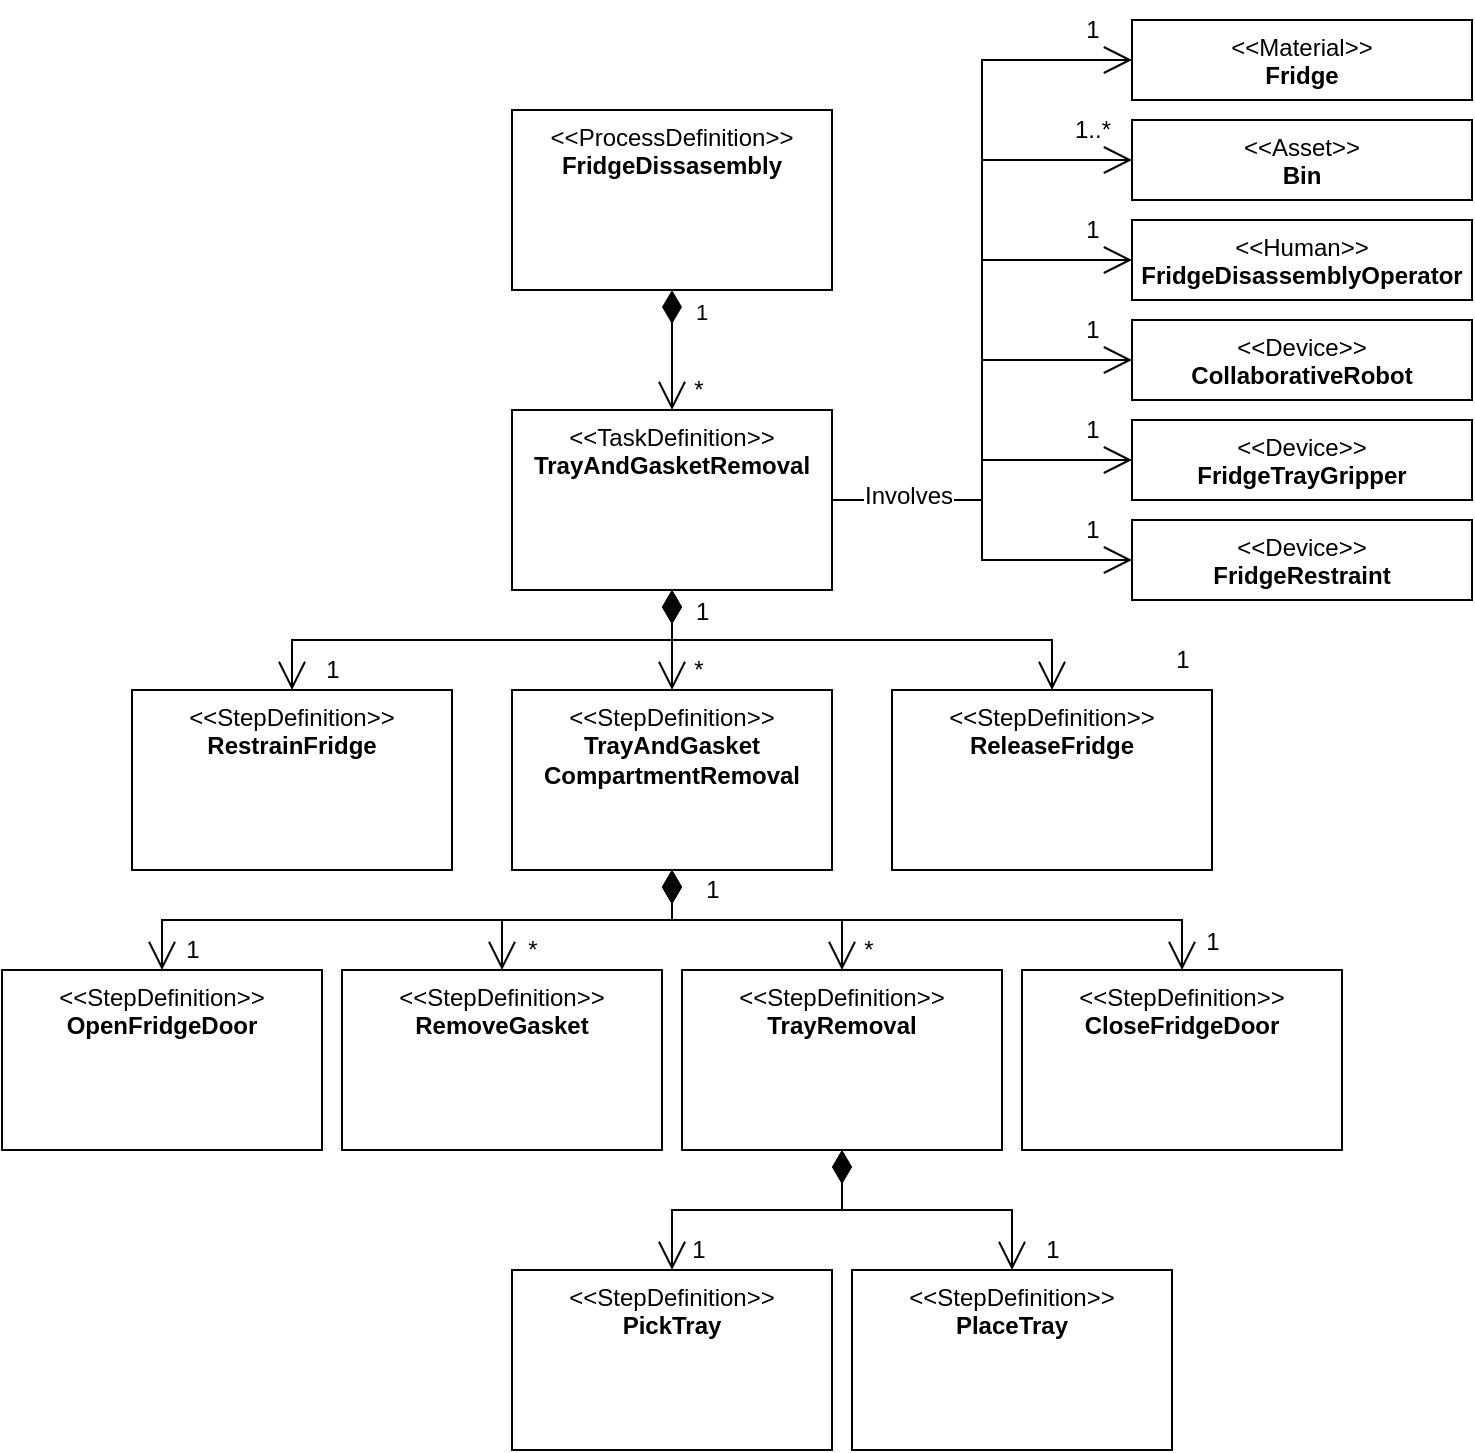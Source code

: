 <mxfile>
    <diagram id="gTYZ_A3CIfkaJaaYVRuv" name="Page-1">
        <mxGraphModel dx="1223" dy="629" grid="1" gridSize="10" guides="1" tooltips="1" connect="1" arrows="1" fold="1" page="1" pageScale="1" pageWidth="850" pageHeight="1100" background="#ffffff" math="0" shadow="0">
            <root>
                <mxCell id="0"/>
                <mxCell id="1" parent="0"/>
                <mxCell id="2" value="&lt;span style=&quot;font-weight: normal;&quot;&gt;&amp;lt;&amp;lt;ProcessDefinition&amp;gt;&amp;gt;&lt;/span&gt;&lt;br&gt;FridgeDissasembly" style="rounded=0;whiteSpace=wrap;html=1;fontStyle=1;spacingBottom=0;verticalAlign=top;" vertex="1" parent="1">
                    <mxGeometry x="140" y="320" width="160" height="90" as="geometry"/>
                </mxCell>
                <mxCell id="19" style="edgeStyle=orthogonalEdgeStyle;shape=connector;rounded=0;html=1;exitX=0.5;exitY=1;exitDx=0;exitDy=0;entryX=0.5;entryY=0;entryDx=0;entryDy=0;labelBackgroundColor=default;strokeColor=default;strokeWidth=1;fontFamily=Helvetica;fontSize=12;fontColor=default;startArrow=diamondThin;startFill=1;endArrow=open;startSize=14;endSize=12;" edge="1" parent="1" source="3" target="11">
                    <mxGeometry relative="1" as="geometry"/>
                </mxCell>
                <mxCell id="22" style="edgeStyle=orthogonalEdgeStyle;shape=connector;rounded=0;html=1;exitX=0.5;exitY=1;exitDx=0;exitDy=0;entryX=0.5;entryY=0;entryDx=0;entryDy=0;labelBackgroundColor=default;strokeColor=default;strokeWidth=1;fontFamily=Helvetica;fontSize=12;fontColor=default;startArrow=diamondThin;startFill=1;endArrow=open;startSize=14;endSize=12;" edge="1" parent="1" source="3" target="20">
                    <mxGeometry relative="1" as="geometry"/>
                </mxCell>
                <mxCell id="49" style="edgeStyle=orthogonalEdgeStyle;shape=connector;rounded=0;html=1;exitX=1;exitY=0.5;exitDx=0;exitDy=0;entryX=0;entryY=0.5;entryDx=0;entryDy=0;labelBackgroundColor=default;strokeColor=default;strokeWidth=1;fontFamily=Helvetica;fontSize=12;fontColor=default;startArrow=none;startFill=0;endArrow=open;startSize=14;endSize=12;" edge="1" parent="1" source="3" target="48">
                    <mxGeometry relative="1" as="geometry"/>
                </mxCell>
                <mxCell id="50" style="edgeStyle=orthogonalEdgeStyle;shape=connector;rounded=0;html=1;exitX=1;exitY=0.5;exitDx=0;exitDy=0;entryX=0;entryY=0.5;entryDx=0;entryDy=0;labelBackgroundColor=default;strokeColor=default;strokeWidth=1;fontFamily=Helvetica;fontSize=12;fontColor=default;startArrow=none;startFill=0;endArrow=open;startSize=14;endSize=12;" edge="1" parent="1" source="3" target="47">
                    <mxGeometry relative="1" as="geometry"/>
                </mxCell>
                <mxCell id="51" style="edgeStyle=orthogonalEdgeStyle;shape=connector;rounded=0;html=1;entryX=0;entryY=0.5;entryDx=0;entryDy=0;labelBackgroundColor=default;strokeColor=default;strokeWidth=1;fontFamily=Helvetica;fontSize=12;fontColor=default;startArrow=none;startFill=0;endArrow=open;startSize=14;endSize=12;" edge="1" parent="1" source="3" target="46">
                    <mxGeometry relative="1" as="geometry"/>
                </mxCell>
                <mxCell id="52" style="edgeStyle=orthogonalEdgeStyle;shape=connector;rounded=0;html=1;entryX=0;entryY=0.5;entryDx=0;entryDy=0;labelBackgroundColor=default;strokeColor=default;strokeWidth=1;fontFamily=Helvetica;fontSize=12;fontColor=default;startArrow=none;startFill=0;endArrow=open;startSize=14;endSize=12;" edge="1" parent="1" source="3" target="45">
                    <mxGeometry relative="1" as="geometry"/>
                </mxCell>
                <mxCell id="53" style="edgeStyle=orthogonalEdgeStyle;shape=connector;rounded=0;html=1;entryX=0;entryY=0.5;entryDx=0;entryDy=0;labelBackgroundColor=default;strokeColor=default;strokeWidth=1;fontFamily=Helvetica;fontSize=12;fontColor=default;startArrow=none;startFill=0;endArrow=open;startSize=14;endSize=12;" edge="1" parent="1" source="3" target="44">
                    <mxGeometry relative="1" as="geometry"/>
                </mxCell>
                <mxCell id="54" style="edgeStyle=orthogonalEdgeStyle;shape=connector;rounded=0;html=1;entryX=0;entryY=0.5;entryDx=0;entryDy=0;labelBackgroundColor=default;strokeColor=default;strokeWidth=1;fontFamily=Helvetica;fontSize=12;fontColor=default;startArrow=none;startFill=0;endArrow=open;startSize=14;endSize=12;" edge="1" parent="1" source="3" target="43">
                    <mxGeometry relative="1" as="geometry"/>
                </mxCell>
                <mxCell id="3" value="&lt;span style=&quot;font-weight: normal;&quot;&gt;&amp;lt;&amp;lt;TaskDefinition&amp;gt;&amp;gt;&lt;/span&gt;&lt;br&gt;TrayAndGasketRemoval" style="rounded=0;whiteSpace=wrap;html=1;fontStyle=1;spacingBottom=0;verticalAlign=top;" vertex="1" parent="1">
                    <mxGeometry x="140" y="470" width="160" height="90" as="geometry"/>
                </mxCell>
                <mxCell id="6" value="1" style="endArrow=open;html=1;endSize=12;startArrow=diamondThin;startSize=14;startFill=1;edgeStyle=orthogonalEdgeStyle;align=left;verticalAlign=bottom;exitX=0.5;exitY=1;exitDx=0;exitDy=0;entryX=0.5;entryY=0;entryDx=0;entryDy=0;" edge="1" parent="1" source="2" target="3">
                    <mxGeometry x="-0.333" y="10" relative="1" as="geometry">
                        <mxPoint x="340" y="460" as="sourcePoint"/>
                        <mxPoint x="500" y="460" as="targetPoint"/>
                        <mxPoint as="offset"/>
                    </mxGeometry>
                </mxCell>
                <mxCell id="8" value="*" style="edgeLabel;html=1;align=center;verticalAlign=middle;resizable=0;points=[];fontSize=12;" vertex="1" connectable="0" parent="6">
                    <mxGeometry x="0.167" y="2" relative="1" as="geometry">
                        <mxPoint x="11" y="15" as="offset"/>
                    </mxGeometry>
                </mxCell>
                <mxCell id="29" style="edgeStyle=orthogonalEdgeStyle;shape=connector;rounded=0;html=1;exitX=0.5;exitY=1;exitDx=0;exitDy=0;labelBackgroundColor=default;strokeColor=default;strokeWidth=1;fontFamily=Helvetica;fontSize=12;fontColor=default;startArrow=diamondThin;startFill=1;endArrow=open;startSize=14;endSize=12;" edge="1" parent="1" source="9" target="27">
                    <mxGeometry relative="1" as="geometry"/>
                </mxCell>
                <mxCell id="30" style="edgeStyle=orthogonalEdgeStyle;shape=connector;rounded=0;html=1;exitX=0.5;exitY=1;exitDx=0;exitDy=0;entryX=0.5;entryY=0;entryDx=0;entryDy=0;labelBackgroundColor=default;strokeColor=default;strokeWidth=1;fontFamily=Helvetica;fontSize=12;fontColor=default;startArrow=diamondThin;startFill=1;endArrow=open;startSize=14;endSize=12;" edge="1" parent="1" source="9" target="28">
                    <mxGeometry relative="1" as="geometry"/>
                </mxCell>
                <mxCell id="9" value="&lt;span style=&quot;font-weight: normal;&quot;&gt;&amp;lt;&amp;lt;StepDefinition&amp;gt;&amp;gt;&lt;/span&gt;&lt;br&gt;TrayRemoval" style="rounded=0;whiteSpace=wrap;html=1;fontStyle=1;spacingBottom=0;verticalAlign=top;" vertex="1" parent="1">
                    <mxGeometry x="225" y="750" width="160" height="90" as="geometry"/>
                </mxCell>
                <mxCell id="10" value="&lt;span style=&quot;font-weight: normal;&quot;&gt;&amp;lt;&amp;lt;StepDefinition&amp;gt;&amp;gt;&lt;/span&gt;&lt;br&gt;RestrainFridge" style="rounded=0;whiteSpace=wrap;html=1;fontStyle=1;spacingBottom=0;verticalAlign=top;" vertex="1" parent="1">
                    <mxGeometry x="-50" y="610" width="160" height="90" as="geometry"/>
                </mxCell>
                <mxCell id="11" value="&lt;span style=&quot;font-weight: normal;&quot;&gt;&amp;lt;&amp;lt;StepDefinition&amp;gt;&amp;gt;&lt;/span&gt;&lt;br&gt;ReleaseFridge" style="rounded=0;whiteSpace=wrap;html=1;fontStyle=1;spacingBottom=0;verticalAlign=top;" vertex="1" parent="1">
                    <mxGeometry x="330" y="610" width="160" height="90" as="geometry"/>
                </mxCell>
                <mxCell id="12" value="&lt;span style=&quot;font-weight: normal;&quot;&gt;&amp;lt;&amp;lt;StepDefinition&amp;gt;&amp;gt;&lt;/span&gt;&lt;br&gt;OpenFridgeDoor" style="rounded=0;whiteSpace=wrap;html=1;fontStyle=1;spacingBottom=0;verticalAlign=top;" vertex="1" parent="1">
                    <mxGeometry x="-115" y="750" width="160" height="90" as="geometry"/>
                </mxCell>
                <mxCell id="13" value="&lt;span style=&quot;font-weight: normal;&quot;&gt;&amp;lt;&amp;lt;StepDefinition&amp;gt;&amp;gt;&lt;br&gt;&lt;/span&gt;CloseFridgeDoor" style="rounded=0;whiteSpace=wrap;html=1;fontStyle=1;spacingBottom=0;verticalAlign=top;" vertex="1" parent="1">
                    <mxGeometry x="395" y="750" width="160" height="90" as="geometry"/>
                </mxCell>
                <mxCell id="15" value="1" style="endArrow=open;html=1;endSize=12;startArrow=diamondThin;startSize=14;startFill=1;edgeStyle=orthogonalEdgeStyle;align=left;verticalAlign=bottom;fontSize=12;exitX=0.5;exitY=1;exitDx=0;exitDy=0;entryX=0.5;entryY=0;entryDx=0;entryDy=0;strokeWidth=1;rounded=0;" edge="1" parent="1" source="3" target="10">
                    <mxGeometry x="-0.833" y="10" relative="1" as="geometry">
                        <mxPoint x="280" y="540" as="sourcePoint"/>
                        <mxPoint x="440" y="540" as="targetPoint"/>
                        <mxPoint as="offset"/>
                    </mxGeometry>
                </mxCell>
                <mxCell id="23" style="edgeStyle=orthogonalEdgeStyle;shape=connector;rounded=0;html=1;exitX=0.5;exitY=1;exitDx=0;exitDy=0;entryX=0.5;entryY=0;entryDx=0;entryDy=0;labelBackgroundColor=default;strokeColor=default;strokeWidth=1;fontFamily=Helvetica;fontSize=12;fontColor=default;startArrow=diamondThin;startFill=1;endArrow=open;startSize=14;endSize=12;" edge="1" parent="1" source="20" target="12">
                    <mxGeometry relative="1" as="geometry"/>
                </mxCell>
                <mxCell id="24" style="edgeStyle=orthogonalEdgeStyle;shape=connector;rounded=0;html=1;exitX=0.5;exitY=1;exitDx=0;exitDy=0;labelBackgroundColor=default;strokeColor=default;strokeWidth=1;fontFamily=Helvetica;fontSize=12;fontColor=default;startArrow=diamondThin;startFill=1;endArrow=open;startSize=14;endSize=12;" edge="1" parent="1" source="20" target="9">
                    <mxGeometry relative="1" as="geometry"/>
                </mxCell>
                <mxCell id="25" style="edgeStyle=orthogonalEdgeStyle;shape=connector;rounded=0;html=1;exitX=0.5;exitY=1;exitDx=0;exitDy=0;entryX=0.5;entryY=0;entryDx=0;entryDy=0;labelBackgroundColor=default;strokeColor=default;strokeWidth=1;fontFamily=Helvetica;fontSize=12;fontColor=default;startArrow=diamondThin;startFill=1;endArrow=open;startSize=14;endSize=12;" edge="1" parent="1" source="20" target="13">
                    <mxGeometry relative="1" as="geometry"/>
                </mxCell>
                <mxCell id="31" style="edgeStyle=orthogonalEdgeStyle;shape=connector;rounded=0;html=1;exitX=0.5;exitY=1;exitDx=0;exitDy=0;entryX=0.5;entryY=0;entryDx=0;entryDy=0;labelBackgroundColor=default;strokeColor=default;strokeWidth=1;fontFamily=Helvetica;fontSize=12;fontColor=default;startArrow=diamondThin;startFill=1;endArrow=open;startSize=14;endSize=12;" edge="1" parent="1" source="20" target="26">
                    <mxGeometry relative="1" as="geometry"/>
                </mxCell>
                <mxCell id="20" value="&lt;span style=&quot;font-weight: normal;&quot;&gt;&amp;lt;&amp;lt;StepDefinition&amp;gt;&amp;gt;&lt;/span&gt;&lt;br&gt;TrayAndGasket&lt;br&gt;CompartmentRemoval" style="rounded=0;whiteSpace=wrap;html=1;fontStyle=1;spacingBottom=0;verticalAlign=top;" vertex="1" parent="1">
                    <mxGeometry x="140" y="610" width="160" height="90" as="geometry"/>
                </mxCell>
                <mxCell id="26" value="&lt;span style=&quot;font-weight: normal;&quot;&gt;&amp;lt;&amp;lt;StepDefinition&amp;gt;&amp;gt;&lt;/span&gt;&lt;br&gt;RemoveGasket" style="rounded=0;whiteSpace=wrap;html=1;fontStyle=1;spacingBottom=0;verticalAlign=top;" vertex="1" parent="1">
                    <mxGeometry x="55" y="750" width="160" height="90" as="geometry"/>
                </mxCell>
                <mxCell id="27" value="&lt;span style=&quot;font-weight: normal;&quot;&gt;&amp;lt;&amp;lt;StepDefinition&amp;gt;&amp;gt;&lt;/span&gt;&lt;br&gt;PickTray" style="rounded=0;whiteSpace=wrap;html=1;fontStyle=1;spacingBottom=0;verticalAlign=top;" vertex="1" parent="1">
                    <mxGeometry x="140" y="900" width="160" height="90" as="geometry"/>
                </mxCell>
                <mxCell id="28" value="&lt;span style=&quot;font-weight: normal;&quot;&gt;&amp;lt;&amp;lt;StepDefinition&amp;gt;&amp;gt;&lt;/span&gt;&lt;br&gt;PlaceTray" style="rounded=0;whiteSpace=wrap;html=1;fontStyle=1;spacingBottom=0;verticalAlign=top;" vertex="1" parent="1">
                    <mxGeometry x="310" y="900" width="160" height="90" as="geometry"/>
                </mxCell>
                <mxCell id="33" value="*" style="text;html=1;align=center;verticalAlign=middle;resizable=0;points=[];autosize=1;strokeColor=none;fillColor=none;fontSize=12;fontFamily=Helvetica;fontColor=default;" vertex="1" parent="1">
                    <mxGeometry x="303" y="725" width="30" height="30" as="geometry"/>
                </mxCell>
                <mxCell id="34" value="1" style="text;html=1;align=center;verticalAlign=middle;resizable=0;points=[];autosize=1;strokeColor=none;fillColor=none;fontSize=12;fontFamily=Helvetica;fontColor=default;" vertex="1" parent="1">
                    <mxGeometry x="225" y="695" width="30" height="30" as="geometry"/>
                </mxCell>
                <mxCell id="35" value="1" style="text;html=1;align=center;verticalAlign=middle;resizable=0;points=[];autosize=1;strokeColor=none;fillColor=none;fontSize=12;fontFamily=Helvetica;fontColor=default;" vertex="1" parent="1">
                    <mxGeometry x="35" y="585" width="30" height="30" as="geometry"/>
                </mxCell>
                <mxCell id="36" value="1" style="text;html=1;align=center;verticalAlign=middle;resizable=0;points=[];autosize=1;strokeColor=none;fillColor=none;fontSize=12;fontFamily=Helvetica;fontColor=default;" vertex="1" parent="1">
                    <mxGeometry x="460" y="580" width="30" height="30" as="geometry"/>
                </mxCell>
                <mxCell id="37" value="*" style="text;html=1;align=center;verticalAlign=middle;resizable=0;points=[];autosize=1;strokeColor=none;fillColor=none;fontSize=12;fontFamily=Helvetica;fontColor=default;" vertex="1" parent="1">
                    <mxGeometry x="218" y="585" width="30" height="30" as="geometry"/>
                </mxCell>
                <mxCell id="38" value="1" style="text;html=1;align=center;verticalAlign=middle;resizable=0;points=[];autosize=1;strokeColor=none;fillColor=none;fontSize=12;fontFamily=Helvetica;fontColor=default;" vertex="1" parent="1">
                    <mxGeometry x="-35" y="725" width="30" height="30" as="geometry"/>
                </mxCell>
                <mxCell id="39" value="*" style="text;html=1;align=center;verticalAlign=middle;resizable=0;points=[];autosize=1;strokeColor=none;fillColor=none;fontSize=12;fontFamily=Helvetica;fontColor=default;" vertex="1" parent="1">
                    <mxGeometry x="135" y="725" width="30" height="30" as="geometry"/>
                </mxCell>
                <mxCell id="40" value="1" style="text;html=1;align=center;verticalAlign=middle;resizable=0;points=[];autosize=1;strokeColor=none;fillColor=none;fontSize=12;fontFamily=Helvetica;fontColor=default;" vertex="1" parent="1">
                    <mxGeometry x="475" y="721" width="30" height="30" as="geometry"/>
                </mxCell>
                <mxCell id="41" value="1" style="text;html=1;align=center;verticalAlign=middle;resizable=0;points=[];autosize=1;strokeColor=none;fillColor=none;fontSize=12;fontFamily=Helvetica;fontColor=default;" vertex="1" parent="1">
                    <mxGeometry x="218" y="875" width="30" height="30" as="geometry"/>
                </mxCell>
                <mxCell id="42" value="1" style="text;html=1;align=center;verticalAlign=middle;resizable=0;points=[];autosize=1;strokeColor=none;fillColor=none;fontSize=12;fontFamily=Helvetica;fontColor=default;" vertex="1" parent="1">
                    <mxGeometry x="395" y="875" width="30" height="30" as="geometry"/>
                </mxCell>
                <mxCell id="43" value="&lt;span style=&quot;font-weight: normal;&quot;&gt;&amp;lt;&amp;lt;Material&amp;gt;&amp;gt;&lt;/span&gt;&lt;br&gt;Fridge" style="rounded=0;whiteSpace=wrap;html=1;fontStyle=1;spacingBottom=0;verticalAlign=top;" vertex="1" parent="1">
                    <mxGeometry x="450" y="275" width="170" height="40" as="geometry"/>
                </mxCell>
                <mxCell id="44" value="&lt;span style=&quot;font-weight: normal;&quot;&gt;&amp;lt;&amp;lt;Asset&amp;gt;&amp;gt;&lt;br&gt;&lt;/span&gt;Bin" style="rounded=0;whiteSpace=wrap;html=1;fontStyle=1;spacingBottom=0;verticalAlign=top;" vertex="1" parent="1">
                    <mxGeometry x="450" y="325" width="170" height="40" as="geometry"/>
                </mxCell>
                <mxCell id="45" value="&lt;span style=&quot;font-weight: normal;&quot;&gt;&amp;lt;&amp;lt;Human&amp;gt;&amp;gt;&lt;/span&gt;&lt;br&gt;FridgeDisassemblyOperator" style="rounded=0;whiteSpace=wrap;html=1;fontStyle=1;spacingBottom=0;verticalAlign=top;" vertex="1" parent="1">
                    <mxGeometry x="450" y="375" width="170" height="40" as="geometry"/>
                </mxCell>
                <mxCell id="46" value="&lt;span style=&quot;font-weight: normal;&quot;&gt;&amp;lt;&amp;lt;Device&amp;gt;&amp;gt;&lt;/span&gt;&lt;br&gt;CollaborativeRobot" style="rounded=0;whiteSpace=wrap;html=1;fontStyle=1;spacingBottom=0;verticalAlign=top;" vertex="1" parent="1">
                    <mxGeometry x="450" y="425" width="170" height="40" as="geometry"/>
                </mxCell>
                <mxCell id="47" value="&lt;span style=&quot;font-weight: normal;&quot;&gt;&amp;lt;&amp;lt;Device&amp;gt;&amp;gt;&lt;/span&gt;&lt;br&gt;FridgeTrayGripper" style="rounded=0;whiteSpace=wrap;html=1;fontStyle=1;spacingBottom=0;verticalAlign=top;" vertex="1" parent="1">
                    <mxGeometry x="450" y="475" width="170" height="40" as="geometry"/>
                </mxCell>
                <mxCell id="48" value="&lt;span style=&quot;font-weight: normal;&quot;&gt;&amp;lt;&amp;lt;Device&amp;gt;&amp;gt;&lt;/span&gt;&lt;br&gt;FridgeRestraint" style="rounded=0;whiteSpace=wrap;html=1;fontStyle=1;spacingBottom=0;verticalAlign=top;" vertex="1" parent="1">
                    <mxGeometry x="450" y="525" width="170" height="40" as="geometry"/>
                </mxCell>
                <mxCell id="55" value="Involves" style="text;html=1;align=center;verticalAlign=middle;resizable=0;points=[];autosize=1;strokeColor=none;fillColor=none;fontSize=12;fontFamily=Helvetica;fontColor=default;labelBackgroundColor=default;" vertex="1" parent="1">
                    <mxGeometry x="303" y="498" width="70" height="30" as="geometry"/>
                </mxCell>
                <mxCell id="56" value="1" style="text;html=1;align=center;verticalAlign=middle;resizable=0;points=[];autosize=1;strokeColor=none;fillColor=none;fontSize=12;fontFamily=Helvetica;fontColor=default;" vertex="1" parent="1">
                    <mxGeometry x="415" y="265" width="30" height="30" as="geometry"/>
                </mxCell>
                <mxCell id="57" value="1..*" style="text;html=1;align=center;verticalAlign=middle;resizable=0;points=[];autosize=1;strokeColor=none;fillColor=none;fontSize=12;fontFamily=Helvetica;fontColor=default;" vertex="1" parent="1">
                    <mxGeometry x="410" y="315" width="40" height="30" as="geometry"/>
                </mxCell>
                <mxCell id="58" value="1" style="text;html=1;align=center;verticalAlign=middle;resizable=0;points=[];autosize=1;strokeColor=none;fillColor=none;fontSize=12;fontFamily=Helvetica;fontColor=default;" vertex="1" parent="1">
                    <mxGeometry x="415" y="365" width="30" height="30" as="geometry"/>
                </mxCell>
                <mxCell id="59" value="1" style="text;html=1;align=center;verticalAlign=middle;resizable=0;points=[];autosize=1;strokeColor=none;fillColor=none;fontSize=12;fontFamily=Helvetica;fontColor=default;" vertex="1" parent="1">
                    <mxGeometry x="415" y="415" width="30" height="30" as="geometry"/>
                </mxCell>
                <mxCell id="60" value="1" style="text;html=1;align=center;verticalAlign=middle;resizable=0;points=[];autosize=1;strokeColor=none;fillColor=none;fontSize=12;fontFamily=Helvetica;fontColor=default;" vertex="1" parent="1">
                    <mxGeometry x="415" y="465" width="30" height="30" as="geometry"/>
                </mxCell>
                <mxCell id="61" value="1" style="text;html=1;align=center;verticalAlign=middle;resizable=0;points=[];autosize=1;strokeColor=none;fillColor=none;fontSize=12;fontFamily=Helvetica;fontColor=default;" vertex="1" parent="1">
                    <mxGeometry x="415" y="515" width="30" height="30" as="geometry"/>
                </mxCell>
            </root>
        </mxGraphModel>
    </diagram>
</mxfile>